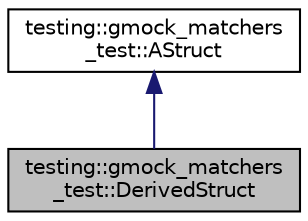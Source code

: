 digraph "testing::gmock_matchers_test::DerivedStruct"
{
  edge [fontname="Helvetica",fontsize="10",labelfontname="Helvetica",labelfontsize="10"];
  node [fontname="Helvetica",fontsize="10",shape=record];
  Node0 [label="testing::gmock_matchers\l_test::DerivedStruct",height=0.2,width=0.4,color="black", fillcolor="grey75", style="filled", fontcolor="black"];
  Node1 -> Node0 [dir="back",color="midnightblue",fontsize="10",style="solid",fontname="Helvetica"];
  Node1 [label="testing::gmock_matchers\l_test::AStruct",height=0.2,width=0.4,color="black", fillcolor="white", style="filled",URL="$structtesting_1_1gmock__matchers__test_1_1AStruct.html"];
}
